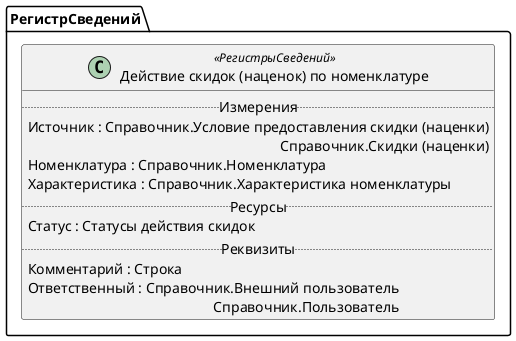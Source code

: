﻿@startuml ДействиеСкидокНаценокПоНоменклатуре
'!include templates.wsd
'..\include templates.wsd
class РегистрСведений.ДействиеСкидокНаценокПоНоменклатуре as "Действие скидок (наценок) по номенклатуре" <<РегистрыСведений>>
{
..Измерения..
Источник : Справочник.Условие предоставления скидки (наценки)\rСправочник.Скидки (наценки)
Номенклатура : Справочник.Номенклатура
Характеристика : Справочник.Характеристика номенклатуры
..Ресурсы..
Статус : Статусы действия скидок
..Реквизиты..
Комментарий : Строка
Ответственный : Справочник.Внешний пользователь\rСправочник.Пользователь
}
@enduml
